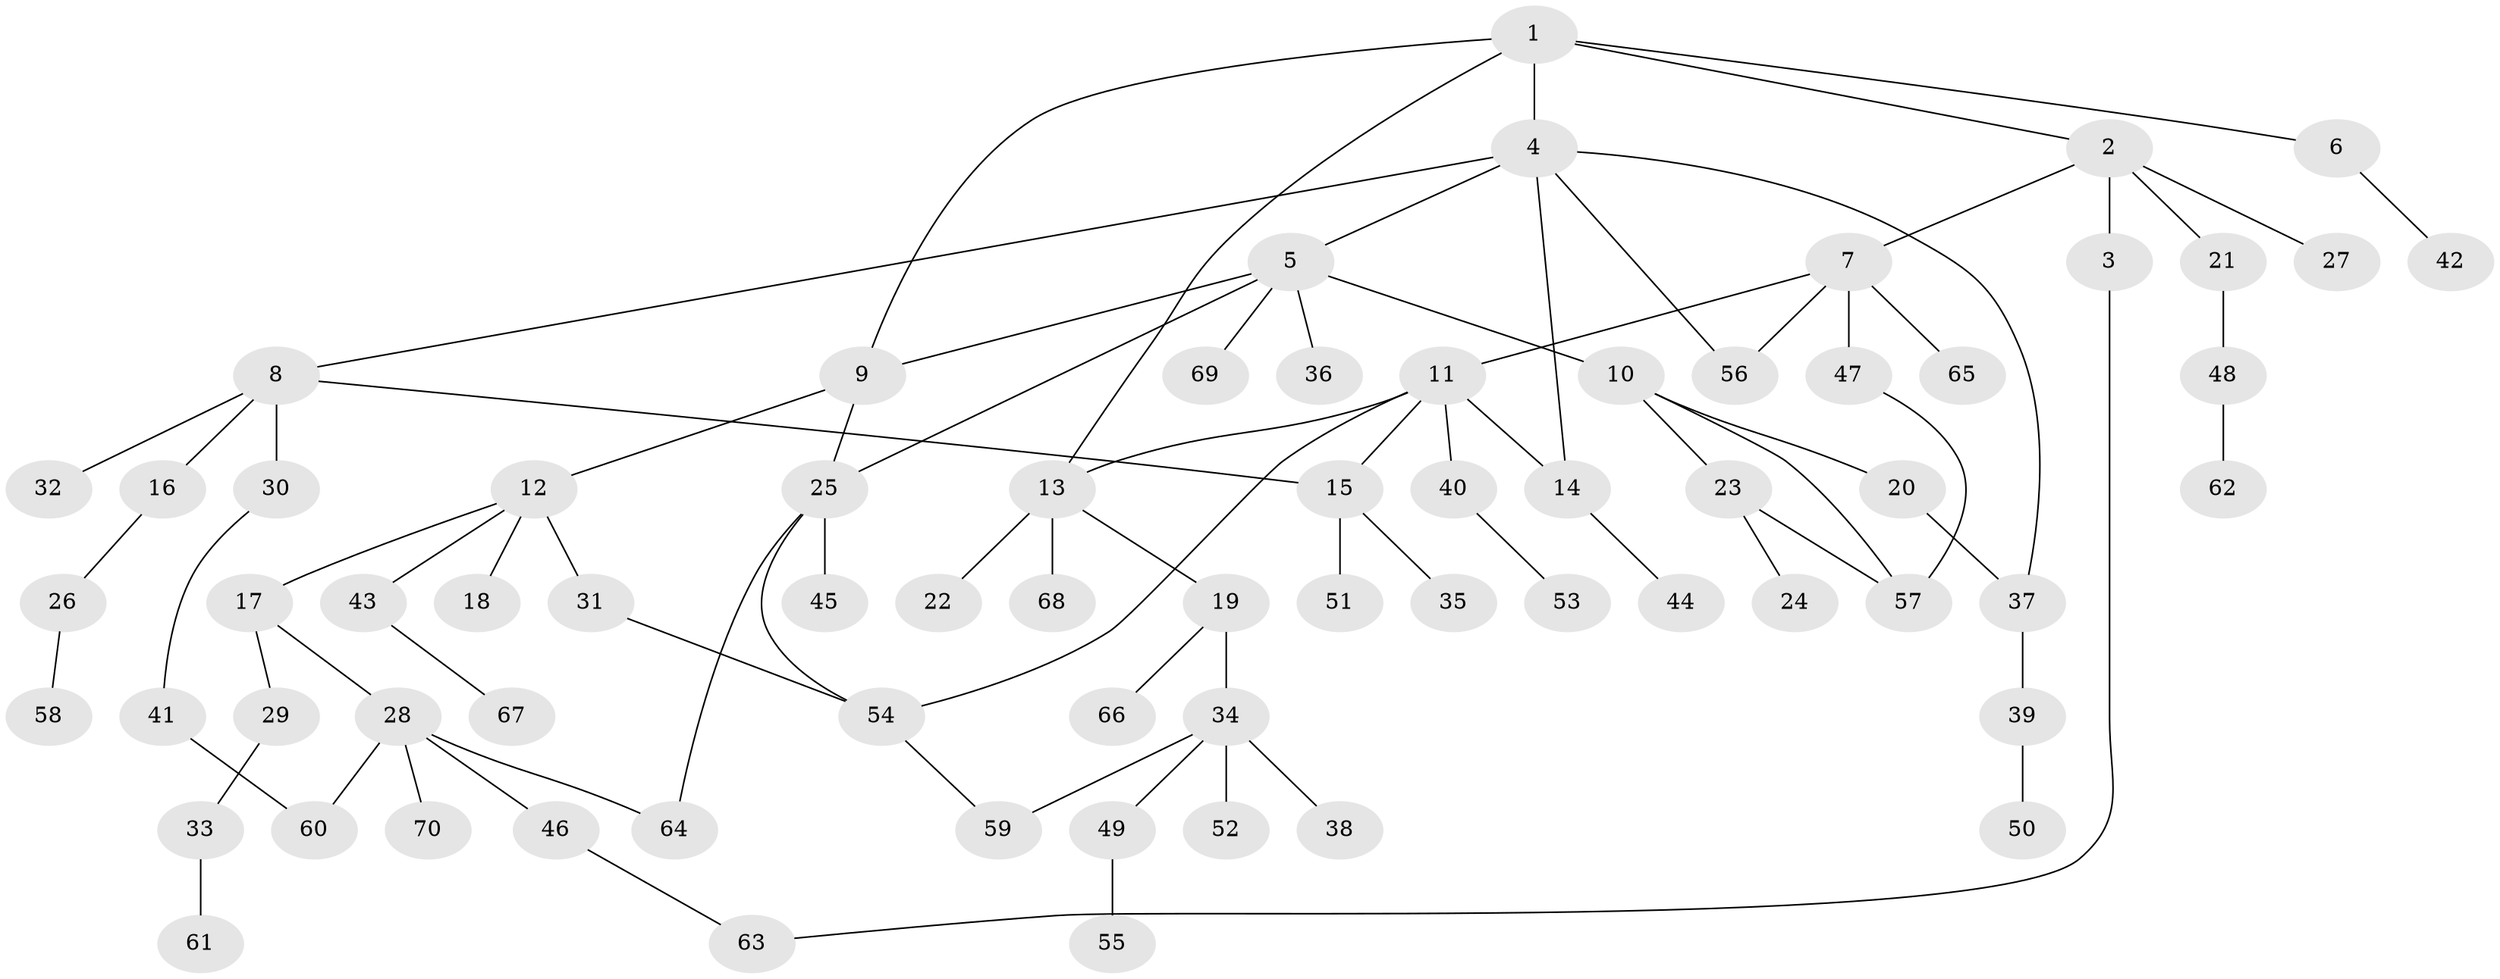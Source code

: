 // original degree distribution, {5: 0.04411764705882353, 6: 0.04411764705882353, 2: 0.3382352941176471, 4: 0.04411764705882353, 7: 0.014705882352941176, 1: 0.375, 3: 0.13970588235294118}
// Generated by graph-tools (version 1.1) at 2025/34/03/09/25 02:34:34]
// undirected, 70 vertices, 84 edges
graph export_dot {
graph [start="1"]
  node [color=gray90,style=filled];
  1;
  2;
  3;
  4;
  5;
  6;
  7;
  8;
  9;
  10;
  11;
  12;
  13;
  14;
  15;
  16;
  17;
  18;
  19;
  20;
  21;
  22;
  23;
  24;
  25;
  26;
  27;
  28;
  29;
  30;
  31;
  32;
  33;
  34;
  35;
  36;
  37;
  38;
  39;
  40;
  41;
  42;
  43;
  44;
  45;
  46;
  47;
  48;
  49;
  50;
  51;
  52;
  53;
  54;
  55;
  56;
  57;
  58;
  59;
  60;
  61;
  62;
  63;
  64;
  65;
  66;
  67;
  68;
  69;
  70;
  1 -- 2 [weight=1.0];
  1 -- 4 [weight=2.0];
  1 -- 6 [weight=1.0];
  1 -- 9 [weight=1.0];
  1 -- 13 [weight=1.0];
  2 -- 3 [weight=1.0];
  2 -- 7 [weight=1.0];
  2 -- 21 [weight=1.0];
  2 -- 27 [weight=1.0];
  3 -- 63 [weight=1.0];
  4 -- 5 [weight=1.0];
  4 -- 8 [weight=1.0];
  4 -- 14 [weight=1.0];
  4 -- 37 [weight=1.0];
  4 -- 56 [weight=1.0];
  5 -- 9 [weight=1.0];
  5 -- 10 [weight=1.0];
  5 -- 25 [weight=1.0];
  5 -- 36 [weight=1.0];
  5 -- 69 [weight=1.0];
  6 -- 42 [weight=1.0];
  7 -- 11 [weight=1.0];
  7 -- 47 [weight=1.0];
  7 -- 56 [weight=1.0];
  7 -- 65 [weight=1.0];
  8 -- 15 [weight=1.0];
  8 -- 16 [weight=1.0];
  8 -- 30 [weight=1.0];
  8 -- 32 [weight=1.0];
  9 -- 12 [weight=1.0];
  9 -- 25 [weight=1.0];
  10 -- 20 [weight=1.0];
  10 -- 23 [weight=1.0];
  10 -- 57 [weight=1.0];
  11 -- 13 [weight=1.0];
  11 -- 14 [weight=1.0];
  11 -- 15 [weight=1.0];
  11 -- 40 [weight=1.0];
  11 -- 54 [weight=1.0];
  12 -- 17 [weight=1.0];
  12 -- 18 [weight=1.0];
  12 -- 31 [weight=2.0];
  12 -- 43 [weight=1.0];
  13 -- 19 [weight=1.0];
  13 -- 22 [weight=1.0];
  13 -- 68 [weight=1.0];
  14 -- 44 [weight=1.0];
  15 -- 35 [weight=1.0];
  15 -- 51 [weight=1.0];
  16 -- 26 [weight=1.0];
  17 -- 28 [weight=1.0];
  17 -- 29 [weight=1.0];
  19 -- 34 [weight=1.0];
  19 -- 66 [weight=1.0];
  20 -- 37 [weight=3.0];
  21 -- 48 [weight=1.0];
  23 -- 24 [weight=1.0];
  23 -- 57 [weight=2.0];
  25 -- 45 [weight=3.0];
  25 -- 54 [weight=1.0];
  25 -- 64 [weight=1.0];
  26 -- 58 [weight=1.0];
  28 -- 46 [weight=1.0];
  28 -- 60 [weight=1.0];
  28 -- 64 [weight=1.0];
  28 -- 70 [weight=1.0];
  29 -- 33 [weight=1.0];
  30 -- 41 [weight=1.0];
  31 -- 54 [weight=1.0];
  33 -- 61 [weight=1.0];
  34 -- 38 [weight=1.0];
  34 -- 49 [weight=1.0];
  34 -- 52 [weight=1.0];
  34 -- 59 [weight=1.0];
  37 -- 39 [weight=1.0];
  39 -- 50 [weight=1.0];
  40 -- 53 [weight=1.0];
  41 -- 60 [weight=1.0];
  43 -- 67 [weight=1.0];
  46 -- 63 [weight=1.0];
  47 -- 57 [weight=1.0];
  48 -- 62 [weight=1.0];
  49 -- 55 [weight=1.0];
  54 -- 59 [weight=1.0];
}
